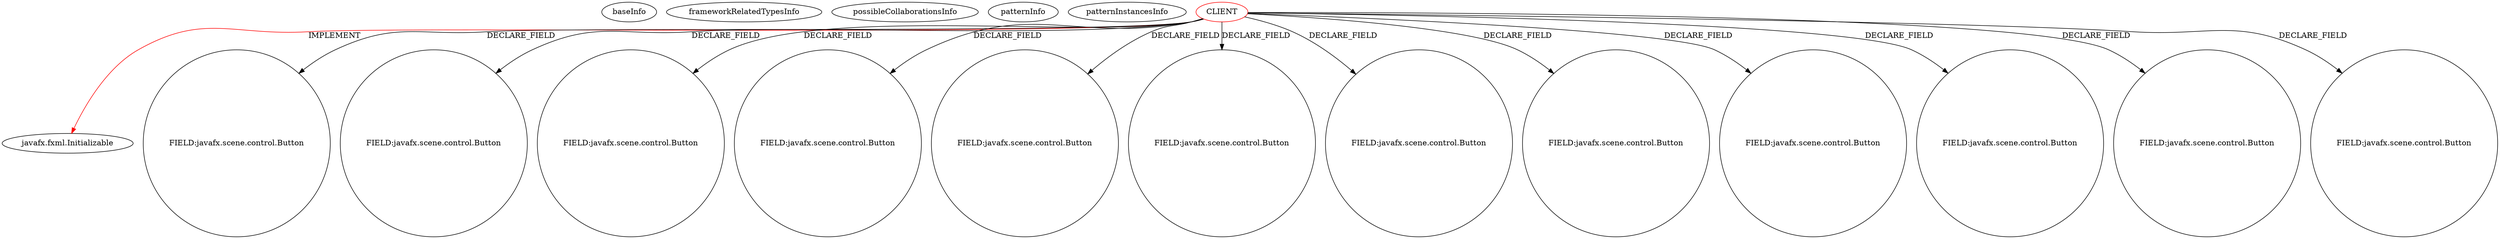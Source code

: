 digraph {
baseInfo[graphId=249,category="pattern",isAnonymous=false,possibleRelation=false]
frameworkRelatedTypesInfo[0="javafx.fxml.Initializable"]
possibleCollaborationsInfo[]
patternInfo[frequency=6.0,patternRootClient=0]
patternInstancesInfo[0="weltensturm-milca~/weltensturm-milca/milca-master/src/milca/GUI.java~GUI~4747",1="weltensturm-milca~/weltensturm-milca/milca-master/src/milca/GUIController.java~GUIController~4745",2="dony1990-ProsDesktop~/dony1990-ProsDesktop/ProsDesktop-master/src/nicon/NiconDesktop/guifx/NiconNavigator/NavegadorController.java~NavegadorController~2563",3="walker-clint-AIProj3~/walker-clint-AIProj3/AIProj3-master/src/application/GameBoardController.java~GameBoardController~4712",4="Dahwar-Calculator~/Dahwar-Calculator/Calculator-master/src/fr/alsace/lacroix/calculator/SampleController.java~SampleController~308",5="RomeoGolf-BC~/RomeoGolf-BC/BC-master/src/romeogolf/bc/MainController.java~MainController~1142"]
1[label="javafx.fxml.Initializable",vertexType="FRAMEWORK_INTERFACE_TYPE",isFrameworkType=false]
0[label="CLIENT",vertexType="ROOT_CLIENT_CLASS_DECLARATION",isFrameworkType=false,color=red]
48[label="FIELD:javafx.scene.control.Button",vertexType="FIELD_DECLARATION",isFrameworkType=false,shape=circle]
10[label="FIELD:javafx.scene.control.Button",vertexType="FIELD_DECLARATION",isFrameworkType=false,shape=circle]
32[label="FIELD:javafx.scene.control.Button",vertexType="FIELD_DECLARATION",isFrameworkType=false,shape=circle]
42[label="FIELD:javafx.scene.control.Button",vertexType="FIELD_DECLARATION",isFrameworkType=false,shape=circle]
50[label="FIELD:javafx.scene.control.Button",vertexType="FIELD_DECLARATION",isFrameworkType=false,shape=circle]
38[label="FIELD:javafx.scene.control.Button",vertexType="FIELD_DECLARATION",isFrameworkType=false,shape=circle]
8[label="FIELD:javafx.scene.control.Button",vertexType="FIELD_DECLARATION",isFrameworkType=false,shape=circle]
52[label="FIELD:javafx.scene.control.Button",vertexType="FIELD_DECLARATION",isFrameworkType=false,shape=circle]
24[label="FIELD:javafx.scene.control.Button",vertexType="FIELD_DECLARATION",isFrameworkType=false,shape=circle]
30[label="FIELD:javafx.scene.control.Button",vertexType="FIELD_DECLARATION",isFrameworkType=false,shape=circle]
14[label="FIELD:javafx.scene.control.Button",vertexType="FIELD_DECLARATION",isFrameworkType=false,shape=circle]
46[label="FIELD:javafx.scene.control.Button",vertexType="FIELD_DECLARATION",isFrameworkType=false,shape=circle]
0->46[label="DECLARE_FIELD"]
0->1[label="IMPLEMENT",color=red]
0->14[label="DECLARE_FIELD"]
0->24[label="DECLARE_FIELD"]
0->52[label="DECLARE_FIELD"]
0->32[label="DECLARE_FIELD"]
0->10[label="DECLARE_FIELD"]
0->30[label="DECLARE_FIELD"]
0->38[label="DECLARE_FIELD"]
0->50[label="DECLARE_FIELD"]
0->48[label="DECLARE_FIELD"]
0->8[label="DECLARE_FIELD"]
0->42[label="DECLARE_FIELD"]
}
